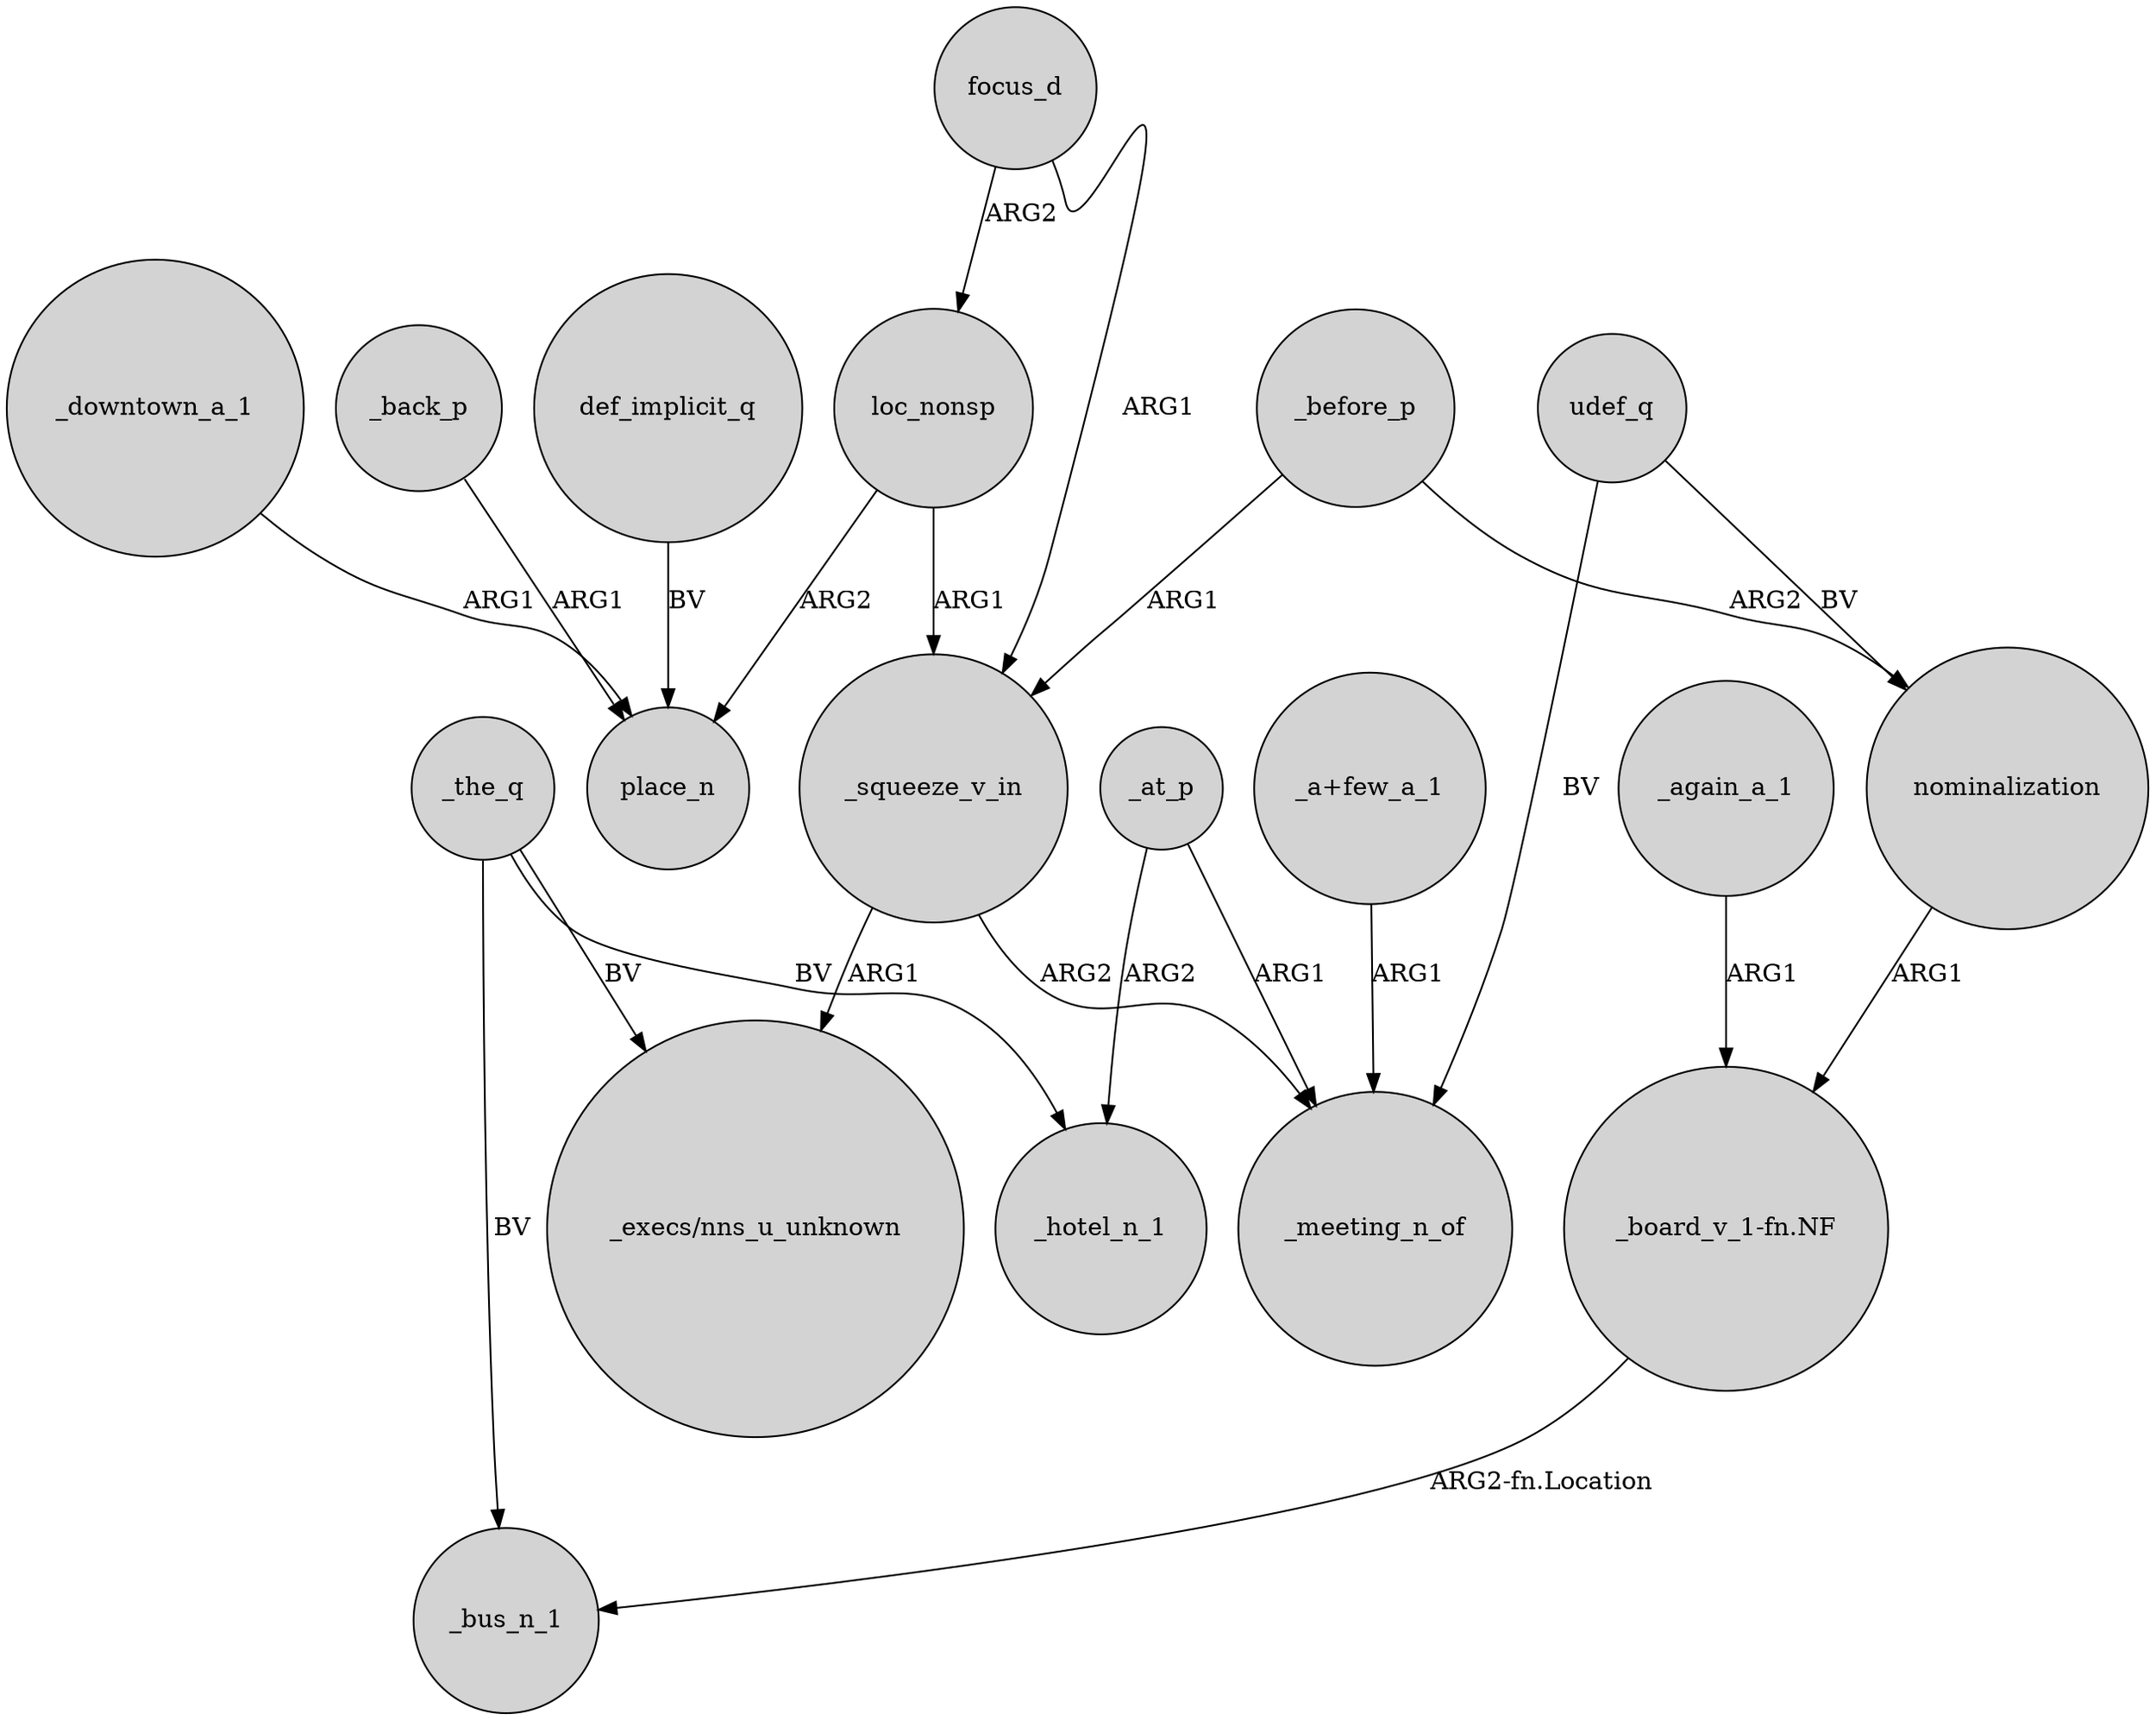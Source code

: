digraph {
	node [shape=circle style=filled]
	focus_d -> loc_nonsp [label=ARG2]
	"_board_v_1-fn.NF" -> _bus_n_1 [label="ARG2-fn.Location"]
	_the_q -> "_execs/nns_u_unknown" [label=BV]
	_at_p -> _meeting_n_of [label=ARG1]
	def_implicit_q -> place_n [label=BV]
	udef_q -> _meeting_n_of [label=BV]
	_before_p -> nominalization [label=ARG2]
	_downtown_a_1 -> place_n [label=ARG1]
	focus_d -> _squeeze_v_in [label=ARG1]
	loc_nonsp -> _squeeze_v_in [label=ARG1]
	_at_p -> _hotel_n_1 [label=ARG2]
	udef_q -> nominalization [label=BV]
	_squeeze_v_in -> _meeting_n_of [label=ARG2]
	loc_nonsp -> place_n [label=ARG2]
	_back_p -> place_n [label=ARG1]
	_before_p -> _squeeze_v_in [label=ARG1]
	_again_a_1 -> "_board_v_1-fn.NF" [label=ARG1]
	nominalization -> "_board_v_1-fn.NF" [label=ARG1]
	"_a+few_a_1" -> _meeting_n_of [label=ARG1]
	_squeeze_v_in -> "_execs/nns_u_unknown" [label=ARG1]
	_the_q -> _hotel_n_1 [label=BV]
	_the_q -> _bus_n_1 [label=BV]
}

